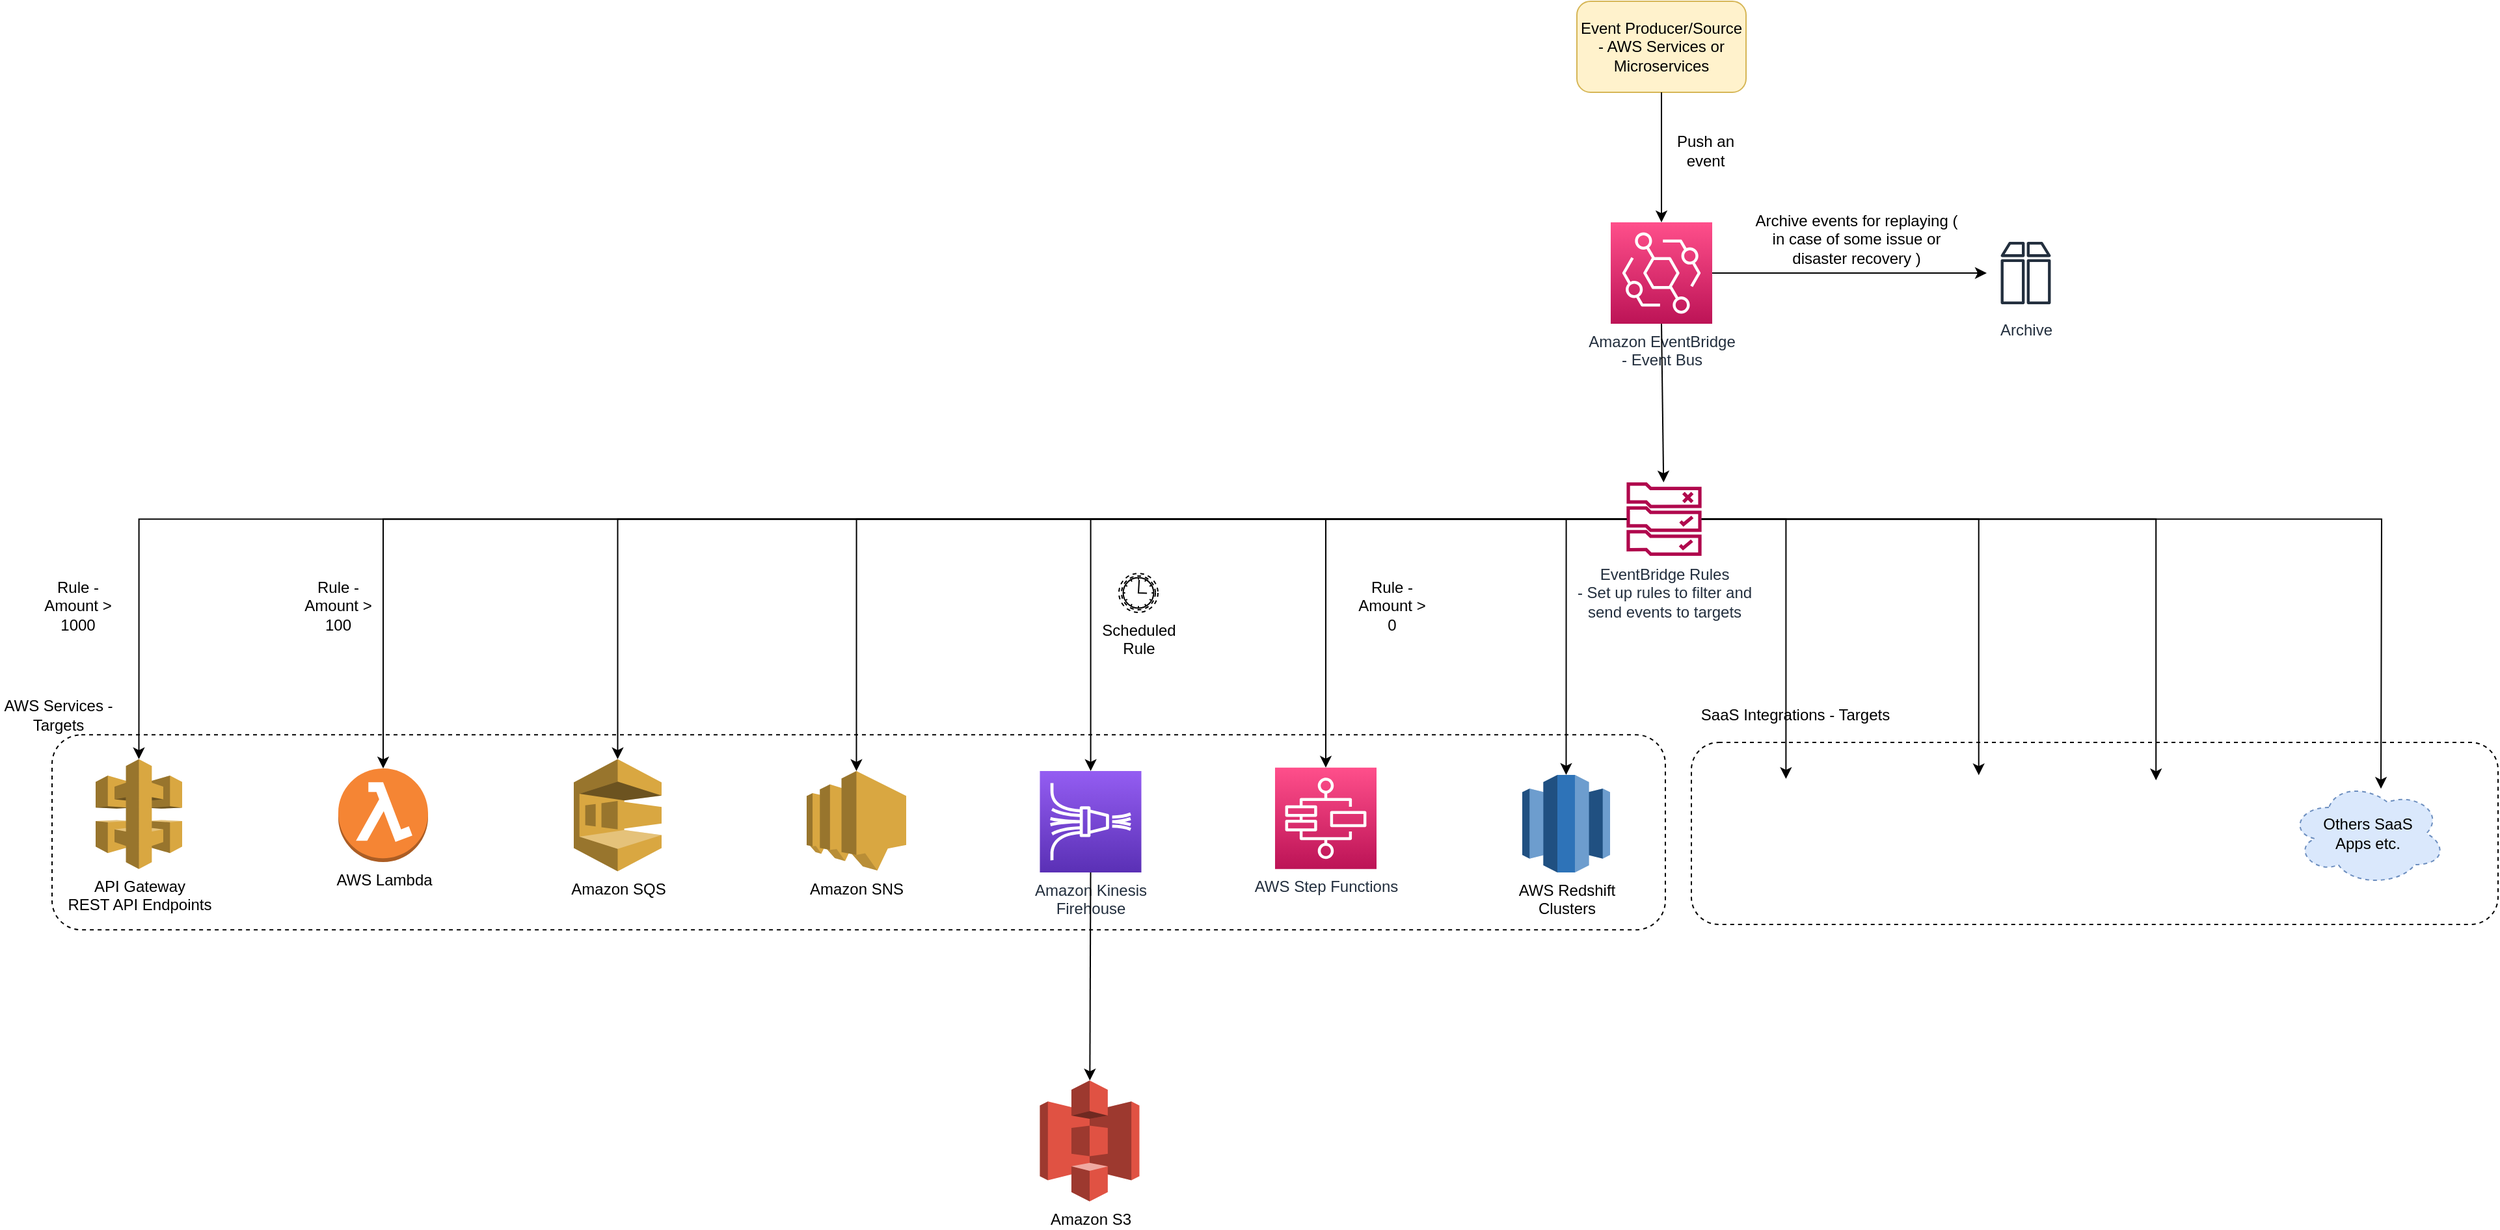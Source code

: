 <mxfile version="20.3.0" type="device"><diagram id="X7jH68_W5t9LVj-J2Kgh" name="Page-1"><mxGraphModel dx="1773" dy="578" grid="1" gridSize="10" guides="1" tooltips="1" connect="1" arrows="1" fold="1" page="1" pageScale="1" pageWidth="827" pageHeight="1169" math="0" shadow="0"><root><mxCell id="0"/><mxCell id="1" parent="0"/><mxCell id="ZlRO3Cn5jZwWWtp5QsYZ-10" value="" style="rounded=1;whiteSpace=wrap;html=1;dashed=1;" vertex="1" parent="1"><mxGeometry x="1210" y="640" width="620" height="140" as="geometry"/></mxCell><mxCell id="Oo-1e--HpAoyTfEpbFkV-19" value="" style="rounded=1;whiteSpace=wrap;html=1;dashed=1;" parent="1" vertex="1"><mxGeometry x="-50" y="634.13" width="1240" height="150" as="geometry"/></mxCell><mxCell id="Oo-1e--HpAoyTfEpbFkV-1" value="Event Producer/Source&lt;br&gt;- AWS Services or Microservices" style="rounded=1;whiteSpace=wrap;html=1;fillColor=#fff2cc;strokeColor=#d6b656;" parent="1" vertex="1"><mxGeometry x="1122" y="70" width="130" height="70" as="geometry"/></mxCell><mxCell id="Oo-1e--HpAoyTfEpbFkV-2" value="Amazon EventBridge &lt;br&gt;- Event Bus" style="sketch=0;points=[[0,0,0],[0.25,0,0],[0.5,0,0],[0.75,0,0],[1,0,0],[0,1,0],[0.25,1,0],[0.5,1,0],[0.75,1,0],[1,1,0],[0,0.25,0],[0,0.5,0],[0,0.75,0],[1,0.25,0],[1,0.5,0],[1,0.75,0]];outlineConnect=0;fontColor=#232F3E;gradientColor=#FF4F8B;gradientDirection=north;fillColor=#BC1356;strokeColor=#ffffff;dashed=0;verticalLabelPosition=bottom;verticalAlign=top;align=center;html=1;fontSize=12;fontStyle=0;aspect=fixed;shape=mxgraph.aws4.resourceIcon;resIcon=mxgraph.aws4.eventbridge;" parent="1" vertex="1"><mxGeometry x="1148" y="240" width="78" height="78" as="geometry"/></mxCell><mxCell id="Oo-1e--HpAoyTfEpbFkV-3" value="" style="endArrow=classic;html=1;rounded=0;exitX=0.5;exitY=1;exitDx=0;exitDy=0;entryX=0.5;entryY=0;entryDx=0;entryDy=0;entryPerimeter=0;" parent="1" source="Oo-1e--HpAoyTfEpbFkV-1" target="Oo-1e--HpAoyTfEpbFkV-2" edge="1"><mxGeometry width="50" height="50" relative="1" as="geometry"><mxPoint x="1197" y="320" as="sourcePoint"/><mxPoint x="1247" y="270" as="targetPoint"/></mxGeometry></mxCell><mxCell id="Oo-1e--HpAoyTfEpbFkV-4" value="EventBridge Rules&lt;br&gt;- Set up rules to filter and &lt;br&gt;send events to targets" style="sketch=0;outlineConnect=0;fontColor=#232F3E;gradientColor=none;fillColor=#B0084D;strokeColor=none;dashed=0;verticalLabelPosition=bottom;verticalAlign=top;align=center;html=1;fontSize=12;fontStyle=0;aspect=fixed;pointerEvents=1;shape=mxgraph.aws4.rule_2;" parent="1" vertex="1"><mxGeometry x="1160" y="440" width="58" height="56.51" as="geometry"/></mxCell><mxCell id="Oo-1e--HpAoyTfEpbFkV-5" value="" style="endArrow=classic;html=1;rounded=0;exitX=0.5;exitY=1;exitDx=0;exitDy=0;exitPerimeter=0;" parent="1" source="Oo-1e--HpAoyTfEpbFkV-2" target="Oo-1e--HpAoyTfEpbFkV-4" edge="1"><mxGeometry width="50" height="50" relative="1" as="geometry"><mxPoint x="390" y="320" as="sourcePoint"/><mxPoint x="440" y="270" as="targetPoint"/></mxGeometry></mxCell><mxCell id="Oo-1e--HpAoyTfEpbFkV-6" value="Push an event" style="text;html=1;strokeColor=none;fillColor=none;align=center;verticalAlign=middle;whiteSpace=wrap;rounded=0;" parent="1" vertex="1"><mxGeometry x="1183" y="170" width="76" height="30" as="geometry"/></mxCell><mxCell id="Oo-1e--HpAoyTfEpbFkV-7" value="AWS Lambda" style="outlineConnect=0;dashed=0;verticalLabelPosition=bottom;verticalAlign=top;align=center;html=1;shape=mxgraph.aws3.lambda_function;fillColor=#F58534;gradientColor=none;" parent="1" vertex="1"><mxGeometry x="170" y="660" width="69" height="72" as="geometry"/></mxCell><mxCell id="Oo-1e--HpAoyTfEpbFkV-9" value="" style="endArrow=classic;html=1;rounded=0;entryX=0.5;entryY=0;entryDx=0;entryDy=0;entryPerimeter=0;edgeStyle=orthogonalEdgeStyle;" parent="1" source="Oo-1e--HpAoyTfEpbFkV-4" target="Oo-1e--HpAoyTfEpbFkV-7" edge="1"><mxGeometry width="50" height="50" relative="1" as="geometry"><mxPoint x="390" y="530" as="sourcePoint"/><mxPoint x="380" y="720" as="targetPoint"/></mxGeometry></mxCell><mxCell id="Oo-1e--HpAoyTfEpbFkV-12" value="" style="endArrow=classic;html=1;rounded=0;edgeStyle=orthogonalEdgeStyle;" parent="1" source="Oo-1e--HpAoyTfEpbFkV-4" target="Oo-1e--HpAoyTfEpbFkV-15" edge="1"><mxGeometry width="50" height="50" relative="1" as="geometry"><mxPoint x="390" y="530" as="sourcePoint"/><mxPoint x="380" y="654" as="targetPoint"/></mxGeometry></mxCell><mxCell id="Oo-1e--HpAoyTfEpbFkV-14" value="Amazon SNS" style="outlineConnect=0;dashed=0;verticalLabelPosition=bottom;verticalAlign=top;align=center;html=1;shape=mxgraph.aws3.sns;fillColor=#D9A741;gradientColor=none;" parent="1" vertex="1"><mxGeometry x="530" y="662" width="76.5" height="76.5" as="geometry"/></mxCell><mxCell id="Oo-1e--HpAoyTfEpbFkV-15" value="Amazon SQS" style="outlineConnect=0;dashed=0;verticalLabelPosition=bottom;verticalAlign=top;align=center;html=1;shape=mxgraph.aws3.sqs;fillColor=#D9A741;gradientColor=none;" parent="1" vertex="1"><mxGeometry x="351" y="652.88" width="67.5" height="86.25" as="geometry"/></mxCell><mxCell id="Oo-1e--HpAoyTfEpbFkV-16" value="" style="endArrow=classic;html=1;rounded=0;entryX=0.5;entryY=0;entryDx=0;entryDy=0;entryPerimeter=0;edgeStyle=orthogonalEdgeStyle;" parent="1" source="Oo-1e--HpAoyTfEpbFkV-4" target="Oo-1e--HpAoyTfEpbFkV-14" edge="1"><mxGeometry width="50" height="50" relative="1" as="geometry"><mxPoint x="390" y="530" as="sourcePoint"/><mxPoint x="440" y="480" as="targetPoint"/></mxGeometry></mxCell><mxCell id="Oo-1e--HpAoyTfEpbFkV-18" value="" style="endArrow=classic;html=1;rounded=0;edgeStyle=orthogonalEdgeStyle;" parent="1" source="Oo-1e--HpAoyTfEpbFkV-4" edge="1"><mxGeometry width="50" height="50" relative="1" as="geometry"><mxPoint x="570" y="650" as="sourcePoint"/><mxPoint x="1740" y="675.63" as="targetPoint"/></mxGeometry></mxCell><mxCell id="Oo-1e--HpAoyTfEpbFkV-20" value="API Gateway &lt;br&gt;REST API Endpoints" style="outlineConnect=0;dashed=0;verticalLabelPosition=bottom;verticalAlign=top;align=center;html=1;shape=mxgraph.aws3.api_gateway;fillColor=#D9A741;gradientColor=none;" parent="1" vertex="1"><mxGeometry x="-16.5" y="652.88" width="66.5" height="84.5" as="geometry"/></mxCell><mxCell id="Oo-1e--HpAoyTfEpbFkV-21" value="" style="endArrow=classic;html=1;rounded=0;entryX=0.5;entryY=0;entryDx=0;entryDy=0;entryPerimeter=0;edgeStyle=orthogonalEdgeStyle;" parent="1" source="Oo-1e--HpAoyTfEpbFkV-4" target="Oo-1e--HpAoyTfEpbFkV-20" edge="1"><mxGeometry width="50" height="50" relative="1" as="geometry"><mxPoint x="390" y="580" as="sourcePoint"/><mxPoint x="440" y="530" as="targetPoint"/></mxGeometry></mxCell><mxCell id="Oo-1e--HpAoyTfEpbFkV-22" value="AWS Services - Targets" style="text;html=1;strokeColor=none;fillColor=none;align=center;verticalAlign=middle;whiteSpace=wrap;rounded=0;dashed=1;" parent="1" vertex="1"><mxGeometry x="-90" y="604.13" width="90" height="30" as="geometry"/></mxCell><mxCell id="Oo-1e--HpAoyTfEpbFkV-23" value="Rule - Amount &amp;gt; 100" style="text;html=1;strokeColor=none;fillColor=none;align=center;verticalAlign=middle;whiteSpace=wrap;rounded=0;dashed=1;" parent="1" vertex="1"><mxGeometry x="140" y="520" width="60" height="30" as="geometry"/></mxCell><mxCell id="Oo-1e--HpAoyTfEpbFkV-24" value="Rule - Amount &amp;gt; 0" style="text;html=1;strokeColor=none;fillColor=none;align=center;verticalAlign=middle;whiteSpace=wrap;rounded=0;dashed=1;" parent="1" vertex="1"><mxGeometry x="950" y="520" width="60" height="30" as="geometry"/></mxCell><mxCell id="Oo-1e--HpAoyTfEpbFkV-25" value="Rule - Amount &amp;gt; 1000" style="text;html=1;strokeColor=none;fillColor=none;align=center;verticalAlign=middle;whiteSpace=wrap;rounded=0;dashed=1;" parent="1" vertex="1"><mxGeometry x="-60" y="520" width="60" height="30" as="geometry"/></mxCell><mxCell id="O3xBjcxT86b2oIVCDHTN-1" value="Archive" style="sketch=0;outlineConnect=0;fontColor=#232F3E;gradientColor=none;strokeColor=#232F3E;fillColor=#ffffff;dashed=0;verticalLabelPosition=bottom;verticalAlign=top;align=center;html=1;fontSize=12;fontStyle=0;aspect=fixed;shape=mxgraph.aws4.resourceIcon;resIcon=mxgraph.aws4.archive;" parent="1" vertex="1"><mxGeometry x="1437" y="249" width="60" height="60" as="geometry"/></mxCell><mxCell id="O3xBjcxT86b2oIVCDHTN-2" value="" style="endArrow=classic;html=1;rounded=0;exitX=1;exitY=0.5;exitDx=0;exitDy=0;exitPerimeter=0;" parent="1" source="Oo-1e--HpAoyTfEpbFkV-2" target="O3xBjcxT86b2oIVCDHTN-1" edge="1"><mxGeometry width="50" height="50" relative="1" as="geometry"><mxPoint x="1107" y="440" as="sourcePoint"/><mxPoint x="1157" y="390" as="targetPoint"/></mxGeometry></mxCell><mxCell id="O3xBjcxT86b2oIVCDHTN-3" value="Archive events for replaying ( in case of some issue or disaster recovery )" style="text;html=1;strokeColor=none;fillColor=none;align=center;verticalAlign=middle;whiteSpace=wrap;rounded=0;" parent="1" vertex="1"><mxGeometry x="1252" y="238" width="170" height="30" as="geometry"/></mxCell><mxCell id="O3xBjcxT86b2oIVCDHTN-4" value="Amazon S3" style="outlineConnect=0;dashed=0;verticalLabelPosition=bottom;verticalAlign=top;align=center;html=1;shape=mxgraph.aws3.s3;fillColor=#E05243;gradientColor=none;" parent="1" vertex="1"><mxGeometry x="709.25" y="900" width="76.5" height="93" as="geometry"/></mxCell><mxCell id="O3xBjcxT86b2oIVCDHTN-6" value="Amazon Kinesis &lt;br&gt;Firehouse" style="sketch=0;points=[[0,0,0],[0.25,0,0],[0.5,0,0],[0.75,0,0],[1,0,0],[0,1,0],[0.25,1,0],[0.5,1,0],[0.75,1,0],[1,1,0],[0,0.25,0],[0,0.5,0],[0,0.75,0],[1,0.25,0],[1,0.5,0],[1,0.75,0]];outlineConnect=0;fontColor=#232F3E;gradientColor=#945DF2;gradientDirection=north;fillColor=#5A30B5;strokeColor=#ffffff;dashed=0;verticalLabelPosition=bottom;verticalAlign=top;align=center;html=1;fontSize=12;fontStyle=0;aspect=fixed;shape=mxgraph.aws4.resourceIcon;resIcon=mxgraph.aws4.kinesis_data_firehose;" parent="1" vertex="1"><mxGeometry x="709.25" y="662" width="78" height="78" as="geometry"/></mxCell><mxCell id="O3xBjcxT86b2oIVCDHTN-10" value="" style="endArrow=classic;html=1;rounded=0;exitX=0.5;exitY=1;exitDx=0;exitDy=0;exitPerimeter=0;" parent="1" source="O3xBjcxT86b2oIVCDHTN-6" target="O3xBjcxT86b2oIVCDHTN-4" edge="1"><mxGeometry width="50" height="50" relative="1" as="geometry"><mxPoint x="690" y="880" as="sourcePoint"/><mxPoint x="740" y="830" as="targetPoint"/></mxGeometry></mxCell><mxCell id="O3xBjcxT86b2oIVCDHTN-11" value="" style="endArrow=classic;html=1;rounded=0;edgeStyle=orthogonalEdgeStyle;" parent="1" source="Oo-1e--HpAoyTfEpbFkV-4" target="O3xBjcxT86b2oIVCDHTN-6" edge="1"><mxGeometry width="50" height="50" relative="1" as="geometry"><mxPoint x="690" y="700" as="sourcePoint"/><mxPoint x="748.25" y="663.13" as="targetPoint"/></mxGeometry></mxCell><mxCell id="dKtK701KJBFYBOdx6o2O-1" value="Scheduled &lt;br&gt;Rule" style="points=[[0.145,0.145,0],[0.5,0,0],[0.855,0.145,0],[1,0.5,0],[0.855,0.855,0],[0.5,1,0],[0.145,0.855,0],[0,0.5,0]];shape=mxgraph.bpmn.event;html=1;verticalLabelPosition=bottom;labelBackgroundColor=#ffffff;verticalAlign=top;align=center;perimeter=ellipsePerimeter;outlineConnect=0;aspect=fixed;outline=boundNonint;symbol=timer;" parent="1" vertex="1"><mxGeometry x="770" y="510" width="30" height="30" as="geometry"/></mxCell><mxCell id="ZlRO3Cn5jZwWWtp5QsYZ-1" value="AWS Redshift &lt;br&gt;Clusters" style="outlineConnect=0;dashed=0;verticalLabelPosition=bottom;verticalAlign=top;align=center;html=1;shape=mxgraph.aws3.redshift;fillColor=#2E73B8;gradientColor=none;" vertex="1" parent="1"><mxGeometry x="1080" y="665" width="67.5" height="75" as="geometry"/></mxCell><mxCell id="ZlRO3Cn5jZwWWtp5QsYZ-2" value="" style="endArrow=classic;html=1;rounded=0;entryX=0.5;entryY=0;entryDx=0;entryDy=0;entryPerimeter=0;edgeStyle=orthogonalEdgeStyle;" edge="1" parent="1" source="Oo-1e--HpAoyTfEpbFkV-4" target="ZlRO3Cn5jZwWWtp5QsYZ-1"><mxGeometry width="50" height="50" relative="1" as="geometry"><mxPoint x="730" y="680" as="sourcePoint"/><mxPoint x="780" y="630" as="targetPoint"/></mxGeometry></mxCell><mxCell id="ZlRO3Cn5jZwWWtp5QsYZ-3" value="AWS Step Functions" style="sketch=0;points=[[0,0,0],[0.25,0,0],[0.5,0,0],[0.75,0,0],[1,0,0],[0,1,0],[0.25,1,0],[0.5,1,0],[0.75,1,0],[1,1,0],[0,0.25,0],[0,0.5,0],[0,0.75,0],[1,0.25,0],[1,0.5,0],[1,0.75,0]];outlineConnect=0;fontColor=#232F3E;gradientColor=#FF4F8B;gradientDirection=north;fillColor=#BC1356;strokeColor=#ffffff;dashed=0;verticalLabelPosition=bottom;verticalAlign=top;align=center;html=1;fontSize=12;fontStyle=0;aspect=fixed;shape=mxgraph.aws4.resourceIcon;resIcon=mxgraph.aws4.step_functions;" vertex="1" parent="1"><mxGeometry x="890" y="659.38" width="78" height="78" as="geometry"/></mxCell><mxCell id="ZlRO3Cn5jZwWWtp5QsYZ-4" value="" style="endArrow=classic;html=1;rounded=0;entryX=0.5;entryY=0;entryDx=0;entryDy=0;entryPerimeter=0;edgeStyle=orthogonalEdgeStyle;" edge="1" parent="1" source="Oo-1e--HpAoyTfEpbFkV-4" target="ZlRO3Cn5jZwWWtp5QsYZ-3"><mxGeometry width="50" height="50" relative="1" as="geometry"><mxPoint x="1000" y="680" as="sourcePoint"/><mxPoint x="1050" y="630" as="targetPoint"/></mxGeometry></mxCell><mxCell id="ZlRO3Cn5jZwWWtp5QsYZ-5" value="" style="shape=image;imageAspect=0;aspect=fixed;verticalLabelPosition=bottom;verticalAlign=top;image=https://www.logo.wine/a/logo/PagerDuty/PagerDuty-Logo.wine.svg;" vertex="1" parent="1"><mxGeometry x="1520" y="669.13" width="94.22" height="62.87" as="geometry"/></mxCell><mxCell id="ZlRO3Cn5jZwWWtp5QsYZ-7" value="" style="shape=image;imageAspect=0;aspect=fixed;verticalLabelPosition=bottom;verticalAlign=top;image=https://1000logos.net/wp-content/uploads/2020/08/Shopify-Logo.png;" vertex="1" parent="1"><mxGeometry x="1230" y="668.06" width="105.39" height="65.87" as="geometry"/></mxCell><mxCell id="ZlRO3Cn5jZwWWtp5QsYZ-9" value="" style="shape=image;imageAspect=0;aspect=fixed;verticalLabelPosition=bottom;verticalAlign=top;image=https://www.vectorlogo.zone/logos/zendesk/zendesk-ar21.svg;" vertex="1" parent="1"><mxGeometry x="1350" y="665.2" width="161.74" height="80.87" as="geometry"/></mxCell><mxCell id="ZlRO3Cn5jZwWWtp5QsYZ-11" value="SaaS Integrations - Targets" style="text;html=1;strokeColor=none;fillColor=none;align=center;verticalAlign=middle;whiteSpace=wrap;rounded=0;dashed=1;" vertex="1" parent="1"><mxGeometry x="1210" y="604.13" width="160" height="30" as="geometry"/></mxCell><mxCell id="ZlRO3Cn5jZwWWtp5QsYZ-13" value="Others SaaS &lt;br&gt;Apps etc." style="ellipse;shape=cloud;whiteSpace=wrap;html=1;dashed=1;fillColor=#dae8fc;strokeColor=#6c8ebf;" vertex="1" parent="1"><mxGeometry x="1670" y="670.0" width="120" height="80" as="geometry"/></mxCell><mxCell id="ZlRO3Cn5jZwWWtp5QsYZ-17" value="" style="endArrow=classic;html=1;rounded=0;entryX=0.5;entryY=0;entryDx=0;entryDy=0;edgeStyle=orthogonalEdgeStyle;" edge="1" parent="1" source="Oo-1e--HpAoyTfEpbFkV-4" target="ZlRO3Cn5jZwWWtp5QsYZ-7"><mxGeometry width="50" height="50" relative="1" as="geometry"><mxPoint x="1060" y="500" as="sourcePoint"/><mxPoint x="1050" y="680" as="targetPoint"/></mxGeometry></mxCell><mxCell id="ZlRO3Cn5jZwWWtp5QsYZ-18" value="" style="endArrow=classic;html=1;rounded=0;edgeStyle=orthogonalEdgeStyle;" edge="1" parent="1" source="Oo-1e--HpAoyTfEpbFkV-4" target="ZlRO3Cn5jZwWWtp5QsYZ-9"><mxGeometry width="50" height="50" relative="1" as="geometry"><mxPoint x="418.841" y="478.3" as="sourcePoint"/><mxPoint x="1292.695" y="678.06" as="targetPoint"/></mxGeometry></mxCell><mxCell id="ZlRO3Cn5jZwWWtp5QsYZ-19" value="" style="endArrow=classic;html=1;rounded=0;edgeStyle=orthogonalEdgeStyle;entryX=0.5;entryY=0;entryDx=0;entryDy=0;" edge="1" parent="1" source="Oo-1e--HpAoyTfEpbFkV-4" target="ZlRO3Cn5jZwWWtp5QsYZ-5"><mxGeometry width="50" height="50" relative="1" as="geometry"><mxPoint x="428.841" y="488.3" as="sourcePoint"/><mxPoint x="1440.9" y="675.2" as="targetPoint"/></mxGeometry></mxCell></root></mxGraphModel></diagram></mxfile>